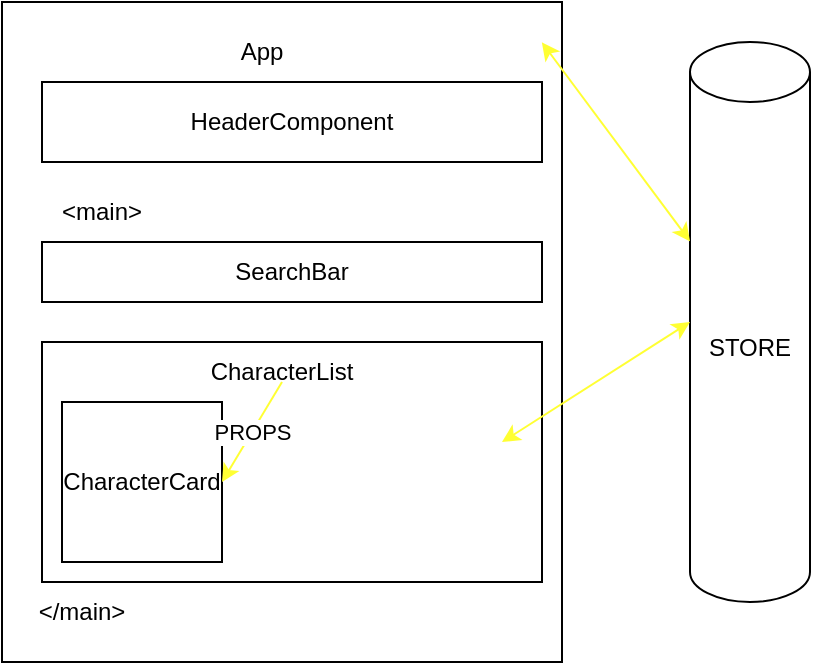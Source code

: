 <mxfile>
    <diagram id="or74IbEKfM6rccLqBI6G" name="Page-1">
        <mxGraphModel dx="675" dy="441" grid="1" gridSize="10" guides="1" tooltips="1" connect="1" arrows="1" fold="1" page="1" pageScale="1" pageWidth="827" pageHeight="1169" math="0" shadow="0">
            <root>
                <mxCell id="0"/>
                <mxCell id="1" parent="0"/>
                <mxCell id="2" value="" style="rounded=0;whiteSpace=wrap;html=1;" parent="1" vertex="1">
                    <mxGeometry x="40" y="40" width="280" height="330" as="geometry"/>
                </mxCell>
                <mxCell id="3" value="App" style="text;html=1;strokeColor=none;fillColor=none;align=center;verticalAlign=middle;whiteSpace=wrap;rounded=0;" parent="1" vertex="1">
                    <mxGeometry x="140" y="50" width="60" height="30" as="geometry"/>
                </mxCell>
                <mxCell id="4" value="HeaderComponent" style="rounded=0;whiteSpace=wrap;html=1;" parent="1" vertex="1">
                    <mxGeometry x="60" y="80" width="250" height="40" as="geometry"/>
                </mxCell>
                <mxCell id="6" value="&amp;lt;main&amp;gt;" style="text;html=1;strokeColor=none;fillColor=none;align=center;verticalAlign=middle;whiteSpace=wrap;rounded=0;" parent="1" vertex="1">
                    <mxGeometry x="60" y="130" width="60" height="30" as="geometry"/>
                </mxCell>
                <mxCell id="7" value="&amp;lt;/main&amp;gt;" style="text;html=1;strokeColor=none;fillColor=none;align=center;verticalAlign=middle;whiteSpace=wrap;rounded=0;" parent="1" vertex="1">
                    <mxGeometry x="50" y="330" width="60" height="30" as="geometry"/>
                </mxCell>
                <mxCell id="8" value="SearchBar" style="rounded=0;whiteSpace=wrap;html=1;" parent="1" vertex="1">
                    <mxGeometry x="60" y="160" width="250" height="30" as="geometry"/>
                </mxCell>
                <mxCell id="10" value="" style="rounded=0;whiteSpace=wrap;html=1;" parent="1" vertex="1">
                    <mxGeometry x="60" y="210" width="250" height="120" as="geometry"/>
                </mxCell>
                <mxCell id="11" value="CharacterList" style="text;html=1;strokeColor=none;fillColor=none;align=center;verticalAlign=middle;whiteSpace=wrap;rounded=0;" parent="1" vertex="1">
                    <mxGeometry x="130" y="210" width="100" height="30" as="geometry"/>
                </mxCell>
                <mxCell id="12" value="CharacterCard" style="whiteSpace=wrap;html=1;aspect=fixed;" parent="1" vertex="1">
                    <mxGeometry x="70" y="240" width="80" height="80" as="geometry"/>
                </mxCell>
                <mxCell id="13" value="STORE" style="shape=cylinder3;whiteSpace=wrap;html=1;boundedLbl=1;backgroundOutline=1;size=15;" vertex="1" parent="1">
                    <mxGeometry x="384" y="60" width="60" height="280" as="geometry"/>
                </mxCell>
                <mxCell id="20" value="" style="endArrow=classic;html=1;strokeColor=#FFFF33;entryX=1;entryY=0.5;entryDx=0;entryDy=0;" edge="1" parent="1" target="12">
                    <mxGeometry relative="1" as="geometry">
                        <mxPoint x="180" y="230" as="sourcePoint"/>
                        <mxPoint x="250" y="269.5" as="targetPoint"/>
                    </mxGeometry>
                </mxCell>
                <mxCell id="21" value="PROPS" style="edgeLabel;resizable=0;html=1;align=center;verticalAlign=middle;" connectable="0" vertex="1" parent="20">
                    <mxGeometry relative="1" as="geometry"/>
                </mxCell>
                <mxCell id="22" value="" style="endArrow=classic;startArrow=classic;html=1;strokeColor=#FFFF33;exitX=0.964;exitY=0.061;exitDx=0;exitDy=0;exitPerimeter=0;" edge="1" parent="1" source="2" target="13">
                    <mxGeometry width="50" height="50" relative="1" as="geometry">
                        <mxPoint x="320" y="250" as="sourcePoint"/>
                        <mxPoint x="370" y="200" as="targetPoint"/>
                    </mxGeometry>
                </mxCell>
                <mxCell id="23" value="" style="endArrow=classic;startArrow=classic;html=1;strokeColor=#FFFF33;exitX=0.92;exitY=0.417;exitDx=0;exitDy=0;exitPerimeter=0;entryX=0;entryY=0.5;entryDx=0;entryDy=0;entryPerimeter=0;" edge="1" parent="1" source="10" target="13">
                    <mxGeometry width="50" height="50" relative="1" as="geometry">
                        <mxPoint x="320" y="250" as="sourcePoint"/>
                        <mxPoint x="370" y="200" as="targetPoint"/>
                    </mxGeometry>
                </mxCell>
            </root>
        </mxGraphModel>
    </diagram>
</mxfile>
